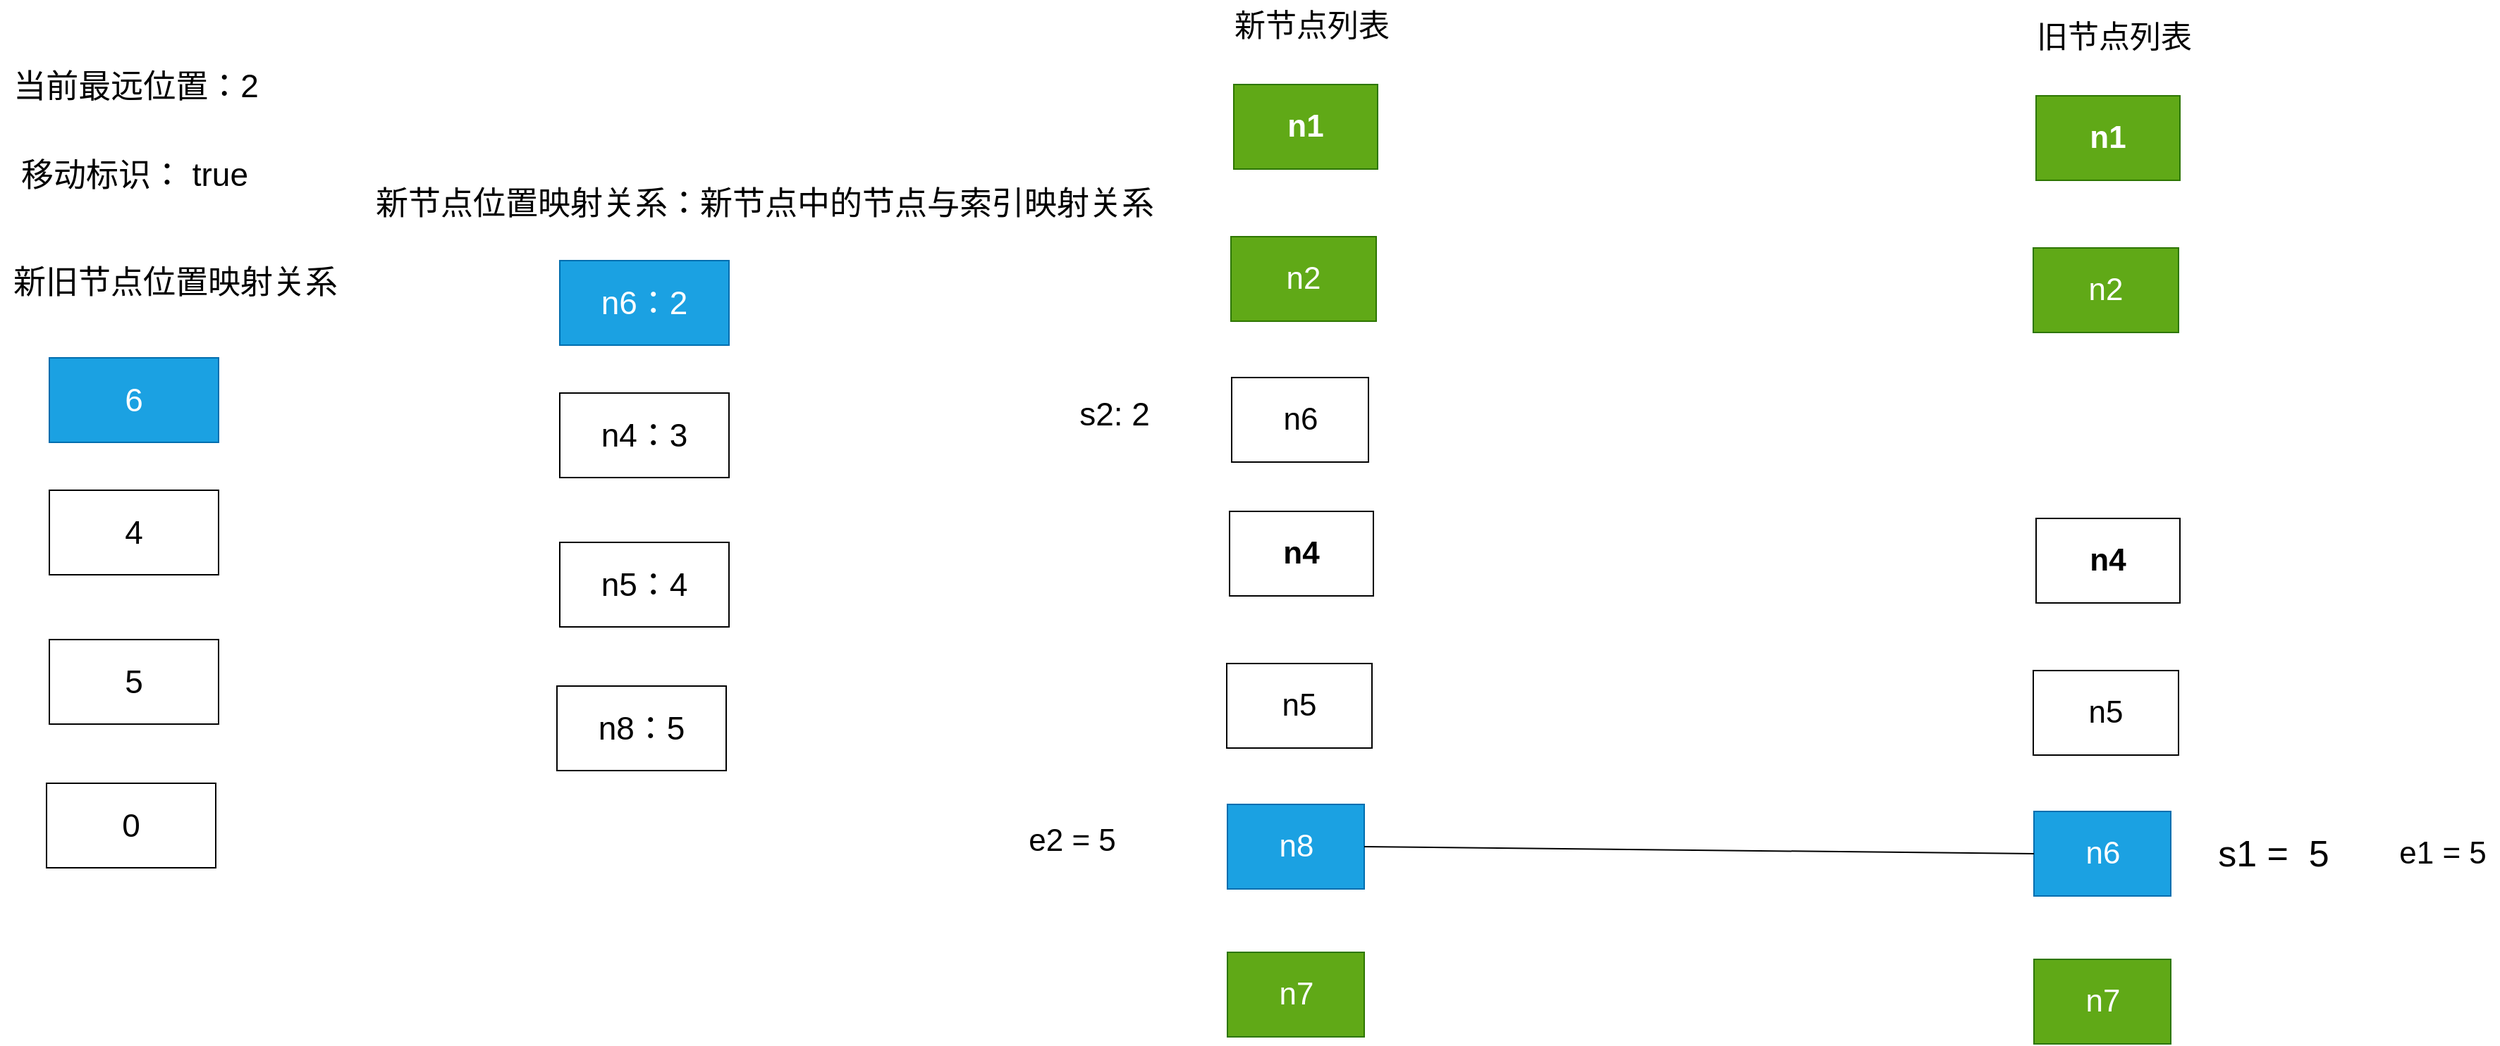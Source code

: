 <mxfile>
    <diagram id="PpO-VeStNTFoF9foxZQZ" name="Page-1">
        <mxGraphModel dx="2963" dy="1397" grid="0" gridSize="10" guides="1" tooltips="1" connect="1" arrows="1" fold="1" page="0" pageScale="1" pageWidth="850" pageHeight="1100" math="0" shadow="0">
            <root>
                <mxCell id="0"/>
                <mxCell id="1" parent="0"/>
                <mxCell id="37" value="n1" style="rounded=0;whiteSpace=wrap;html=1;fontStyle=1;fillColor=#60a917;fontColor=#ffffff;strokeColor=#2D7600;fontSize=22;" parent="1" vertex="1">
                    <mxGeometry x="177" y="193" width="102" height="60" as="geometry"/>
                </mxCell>
                <mxCell id="38" value="新节点列表" style="text;html=1;align=center;verticalAlign=middle;resizable=0;points=[];autosize=1;strokeColor=none;fillColor=none;fontSize=22;" parent="1" vertex="1">
                    <mxGeometry x="168" y="133" width="128" height="38" as="geometry"/>
                </mxCell>
                <mxCell id="39" value="n2" style="rounded=0;whiteSpace=wrap;html=1;fillColor=#60a917;fontColor=#ffffff;strokeColor=#2D7600;fontSize=22;" parent="1" vertex="1">
                    <mxGeometry x="175" y="301" width="103" height="60" as="geometry"/>
                </mxCell>
                <mxCell id="40" value="n6" style="rounded=0;whiteSpace=wrap;html=1;fontSize=22;" parent="1" vertex="1">
                    <mxGeometry x="175.5" y="401" width="97" height="60" as="geometry"/>
                </mxCell>
                <mxCell id="42" value="n4" style="rounded=0;whiteSpace=wrap;html=1;fontStyle=1;fontSize=22;" parent="1" vertex="1">
                    <mxGeometry x="174" y="496" width="102" height="60" as="geometry"/>
                </mxCell>
                <mxCell id="43" value="n5" style="rounded=0;whiteSpace=wrap;html=1;fontSize=22;" parent="1" vertex="1">
                    <mxGeometry x="172" y="604" width="103" height="60" as="geometry"/>
                </mxCell>
                <mxCell id="44" value="n8" style="rounded=0;whiteSpace=wrap;html=1;fontSize=22;fillColor=#1ba1e2;fontColor=#ffffff;strokeColor=#006EAF;" parent="1" vertex="1">
                    <mxGeometry x="172.5" y="704" width="97" height="60" as="geometry"/>
                </mxCell>
                <mxCell id="45" value="n7" style="rounded=0;whiteSpace=wrap;html=1;fontSize=22;fillColor=#60a917;fontColor=#ffffff;strokeColor=#2D7600;" parent="1" vertex="1">
                    <mxGeometry x="172.5" y="809" width="97" height="60" as="geometry"/>
                </mxCell>
                <mxCell id="46" value="n1" style="rounded=0;whiteSpace=wrap;html=1;fontStyle=1;fillColor=#60a917;fontColor=#ffffff;strokeColor=#2D7600;fontSize=22;" parent="1" vertex="1">
                    <mxGeometry x="746" y="201" width="102" height="60" as="geometry"/>
                </mxCell>
                <mxCell id="47" value="旧节点列表" style="text;html=1;align=center;verticalAlign=middle;resizable=0;points=[];autosize=1;strokeColor=none;fillColor=none;fontSize=22;" parent="1" vertex="1">
                    <mxGeometry x="737" y="141" width="128" height="38" as="geometry"/>
                </mxCell>
                <mxCell id="48" value="n2" style="rounded=0;whiteSpace=wrap;html=1;fillColor=#60a917;fontColor=#ffffff;strokeColor=#2D7600;fontSize=22;" parent="1" vertex="1">
                    <mxGeometry x="744" y="309" width="103" height="60" as="geometry"/>
                </mxCell>
                <mxCell id="49" value="n4" style="rounded=0;whiteSpace=wrap;html=1;fontStyle=1;fontSize=22;" parent="1" vertex="1">
                    <mxGeometry x="746" y="501" width="102" height="60" as="geometry"/>
                </mxCell>
                <mxCell id="50" value="n5" style="rounded=0;whiteSpace=wrap;html=1;fontSize=22;" parent="1" vertex="1">
                    <mxGeometry x="744" y="609" width="103" height="60" as="geometry"/>
                </mxCell>
                <mxCell id="51" value="n6" style="rounded=0;whiteSpace=wrap;html=1;fontSize=22;fillColor=#1ba1e2;fontColor=#ffffff;strokeColor=#006EAF;" parent="1" vertex="1">
                    <mxGeometry x="744.5" y="709" width="97" height="60" as="geometry"/>
                </mxCell>
                <mxCell id="52" value="n7" style="rounded=0;whiteSpace=wrap;html=1;fontSize=22;fillColor=#60a917;fontColor=#ffffff;strokeColor=#2D7600;" parent="1" vertex="1">
                    <mxGeometry x="744.5" y="814" width="97" height="60" as="geometry"/>
                </mxCell>
                <mxCell id="53" value="e1 = 5" style="text;html=1;align=center;verticalAlign=middle;resizable=0;points=[];autosize=1;strokeColor=none;fillColor=none;fontSize=22;" parent="1" vertex="1">
                    <mxGeometry x="994" y="720" width="80" height="38" as="geometry"/>
                </mxCell>
                <mxCell id="54" value="e2 = 5" style="text;html=1;align=center;verticalAlign=middle;resizable=0;points=[];autosize=1;strokeColor=none;fillColor=none;fontSize=22;" parent="1" vertex="1">
                    <mxGeometry x="22" y="711" width="80" height="38" as="geometry"/>
                </mxCell>
                <mxCell id="55" value="" style="endArrow=none;html=1;fontSize=22;entryX=0;entryY=0.5;entryDx=0;entryDy=0;exitX=1;exitY=0.5;exitDx=0;exitDy=0;" parent="1" source="44" target="51" edge="1">
                    <mxGeometry width="50" height="50" relative="1" as="geometry">
                        <mxPoint x="-57" y="746" as="sourcePoint"/>
                        <mxPoint x="744" y="746" as="targetPoint"/>
                    </mxGeometry>
                </mxCell>
                <mxCell id="56" value="新节点位置映射关系：新节点中的节点与索引映射关系" style="text;html=1;align=center;verticalAlign=middle;resizable=0;points=[];autosize=1;strokeColor=none;fillColor=none;fontSize=23;" parent="1" vertex="1">
                    <mxGeometry x="-441" y="257" width="570" height="40" as="geometry"/>
                </mxCell>
                <mxCell id="57" value="n6：2" style="rounded=0;whiteSpace=wrap;html=1;fontSize=23;fillColor=#1ba1e2;fontColor=#ffffff;strokeColor=#006EAF;" parent="1" vertex="1">
                    <mxGeometry x="-301" y="318" width="120" height="60" as="geometry"/>
                </mxCell>
                <mxCell id="58" value="n4：3" style="rounded=0;whiteSpace=wrap;html=1;fontSize=23;" parent="1" vertex="1">
                    <mxGeometry x="-301" y="412" width="120" height="60" as="geometry"/>
                </mxCell>
                <mxCell id="59" value="n5：4" style="rounded=0;whiteSpace=wrap;html=1;fontSize=23;" parent="1" vertex="1">
                    <mxGeometry x="-301" y="518" width="120" height="60" as="geometry"/>
                </mxCell>
                <mxCell id="60" value="n8：5" style="rounded=0;whiteSpace=wrap;html=1;fontSize=23;" parent="1" vertex="1">
                    <mxGeometry x="-303" y="620" width="120" height="60" as="geometry"/>
                </mxCell>
                <mxCell id="61" value="s2: 2" style="text;html=1;align=center;verticalAlign=middle;resizable=0;points=[];autosize=1;strokeColor=none;fillColor=none;fontSize=23;" parent="1" vertex="1">
                    <mxGeometry x="58" y="407" width="68" height="40" as="geometry"/>
                </mxCell>
                <mxCell id="62" value="当前最远位置：2" style="text;html=1;align=center;verticalAlign=middle;resizable=0;points=[];autosize=1;strokeColor=none;fillColor=none;fontSize=23;" parent="1" vertex="1">
                    <mxGeometry x="-698" y="174" width="192" height="40" as="geometry"/>
                </mxCell>
                <mxCell id="63" value="移动标识： true" style="text;html=1;align=center;verticalAlign=middle;resizable=0;points=[];autosize=1;strokeColor=none;fillColor=none;fontSize=23;" parent="1" vertex="1">
                    <mxGeometry x="-693" y="237" width="179" height="40" as="geometry"/>
                </mxCell>
                <mxCell id="64" value="新旧节点位置映射关系" style="text;html=1;align=center;verticalAlign=middle;resizable=0;points=[];autosize=1;strokeColor=none;fillColor=none;fontSize=23;" parent="1" vertex="1">
                    <mxGeometry x="-698" y="313" width="248" height="40" as="geometry"/>
                </mxCell>
                <mxCell id="65" value="6" style="rounded=0;whiteSpace=wrap;html=1;fontSize=23;fillColor=#1ba1e2;fontColor=#ffffff;strokeColor=#006EAF;" parent="1" vertex="1">
                    <mxGeometry x="-663" y="387" width="120" height="60" as="geometry"/>
                </mxCell>
                <mxCell id="66" value="4" style="rounded=0;whiteSpace=wrap;html=1;fontSize=23;" parent="1" vertex="1">
                    <mxGeometry x="-663" y="481" width="120" height="60" as="geometry"/>
                </mxCell>
                <mxCell id="67" value="5" style="rounded=0;whiteSpace=wrap;html=1;fontSize=23;" parent="1" vertex="1">
                    <mxGeometry x="-663" y="587" width="120" height="60" as="geometry"/>
                </mxCell>
                <mxCell id="68" value="0" style="rounded=0;whiteSpace=wrap;html=1;fontSize=23;" parent="1" vertex="1">
                    <mxGeometry x="-665" y="689" width="120" height="60" as="geometry"/>
                </mxCell>
                <mxCell id="69" value="s1 =&amp;nbsp; 5" style="text;html=1;align=center;verticalAlign=middle;resizable=0;points=[];autosize=1;strokeColor=none;fillColor=none;fontSize=26;" parent="1" vertex="1">
                    <mxGeometry x="865" y="717.5" width="97" height="43" as="geometry"/>
                </mxCell>
            </root>
        </mxGraphModel>
    </diagram>
</mxfile>
